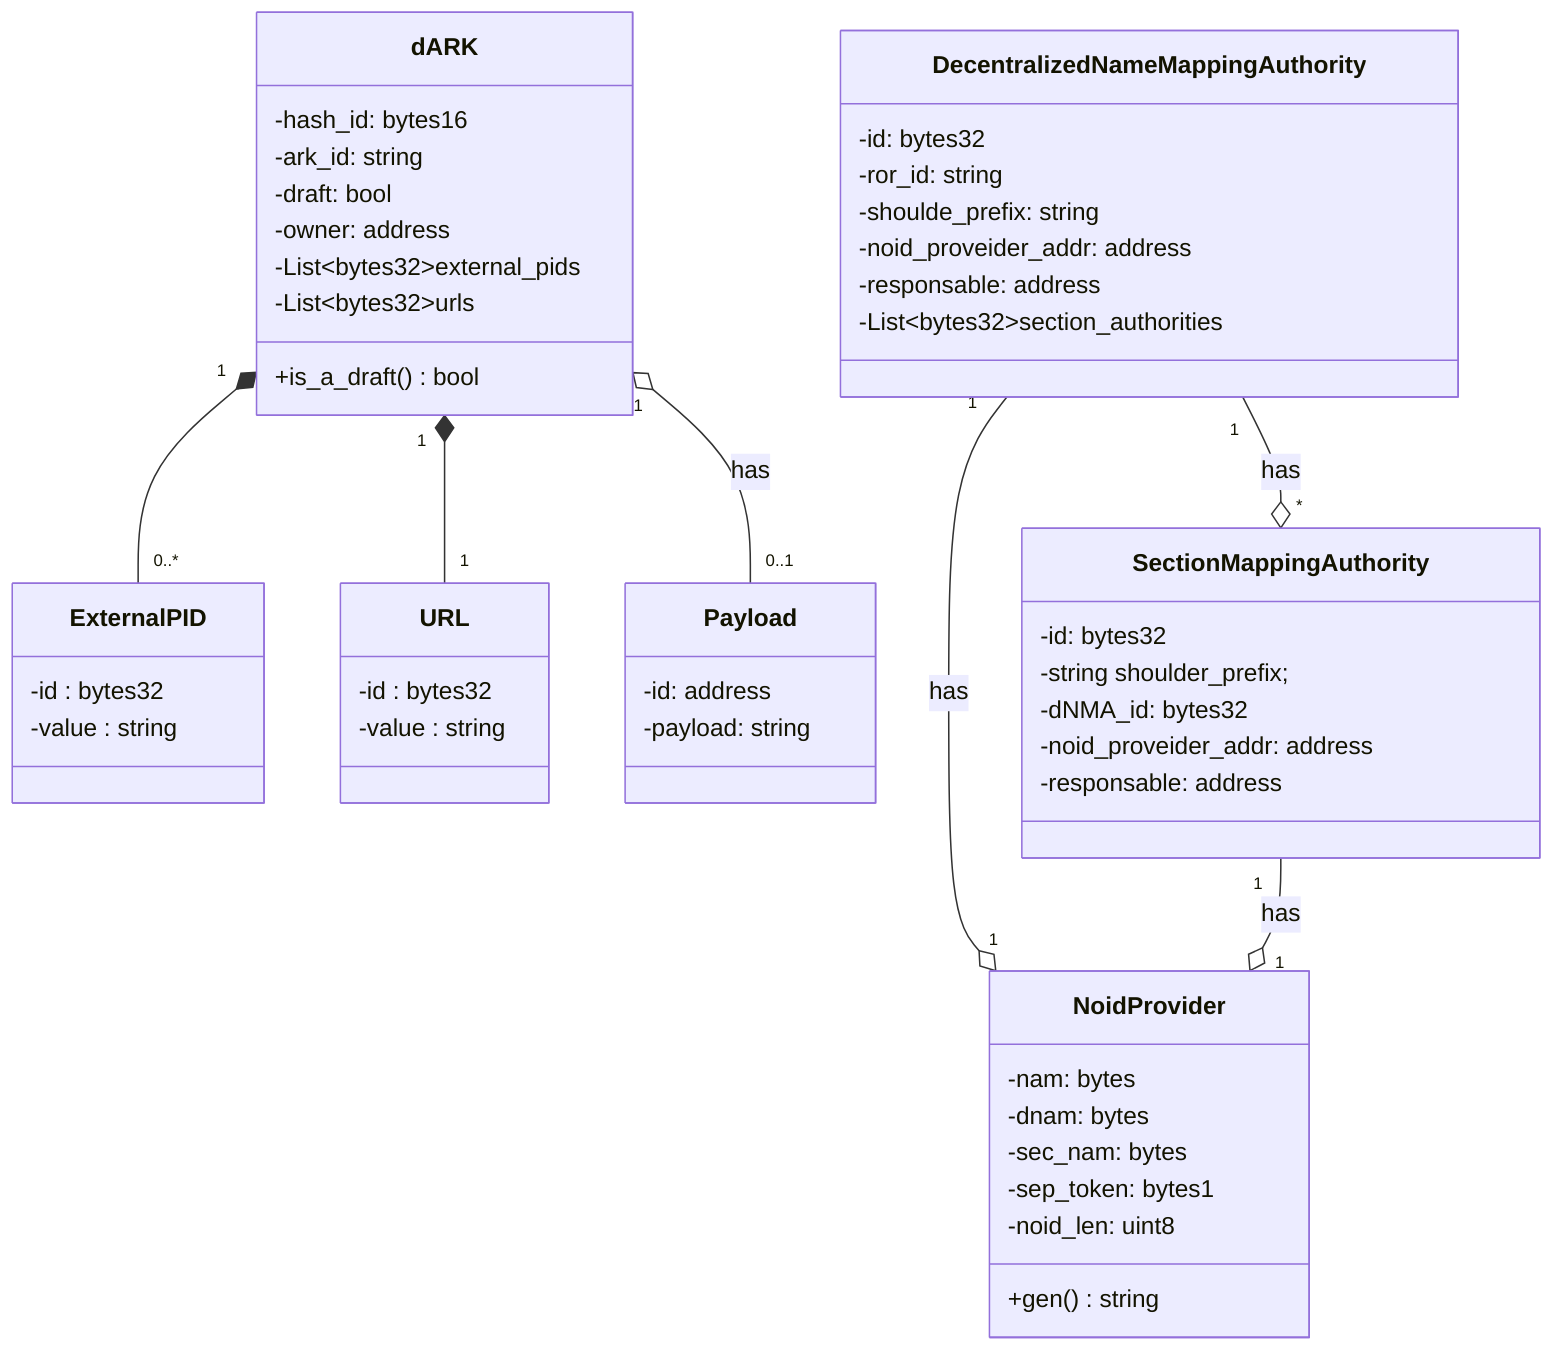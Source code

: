 classDiagram

    class dARK{
        -hash_id: bytes16
        -ark_id: string
        -draft: bool 
        -owner: address

        -List~bytes32~external_pids
        -List~bytes32~urls
        
        +is_a_draft() bool
    }

    class ExternalPID{
        -id : bytes32
        -value : string
    }

    class URL{
        -id : bytes32
        -value : string
    }

    class Payload{
        -id: address
        -payload: string
    }

    dARK "1" o-- "0..1" Payload : has
    
    dARK "1" *--  "0..*" ExternalPID
    dARK "1" *--  "1" URL


    class DecentralizedNameMappingAuthority{
        -id: bytes32
        -ror_id: string
        -shoulde_prefix: string
        -noid_proveider_addr: address
        -responsable: address
        -List~bytes32~section_authorities
    }

    class SectionMappingAuthority {
        -id: bytes32
        -string shoulder_prefix;
        -dNMA_id: bytes32
        -noid_proveider_addr: address
        -responsable: address
    }

    class NoidProvider{
        -nam: bytes
        -dnam: bytes
        -sec_nam: bytes
        -sep_token: bytes1
        -noid_len: uint8

        +gen() string
    }

    DecentralizedNameMappingAuthority "1" --o "1" NoidProvider: has
    SectionMappingAuthority "1" --o "1" NoidProvider: has

    DecentralizedNameMappingAuthority "1" --o "*" SectionMappingAuthority: has
